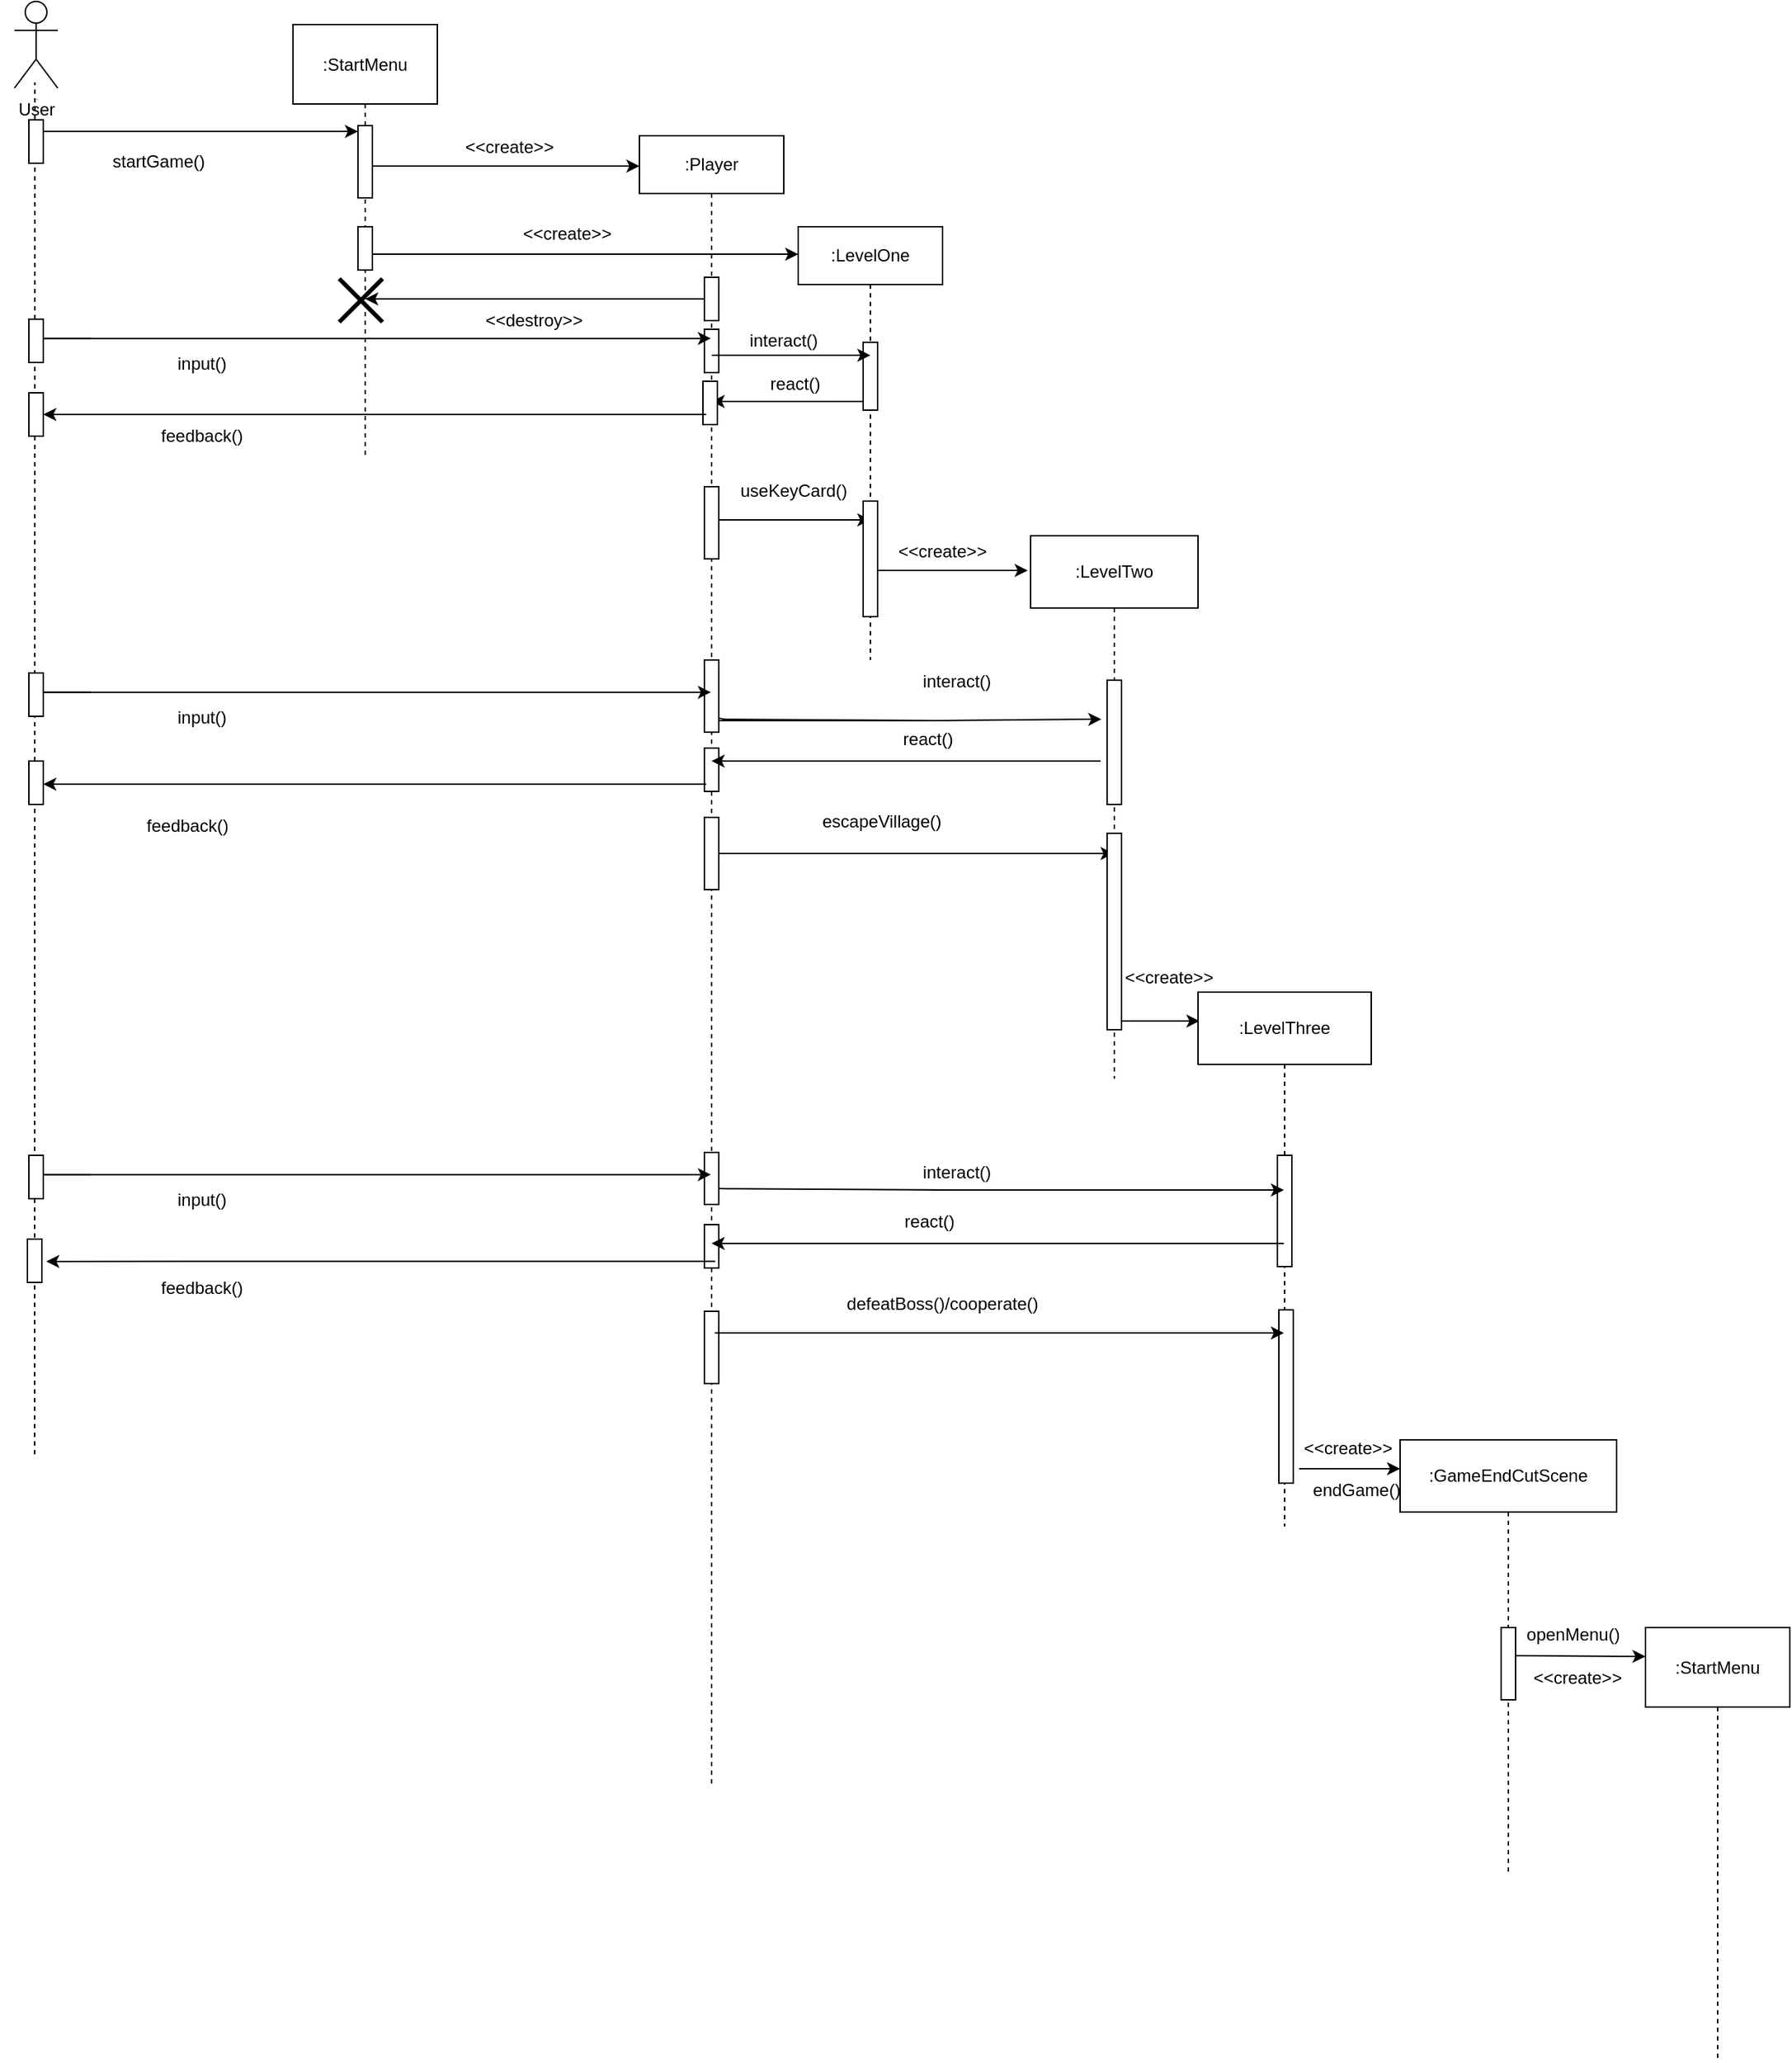 <mxfile>
    <diagram id="Ns_dv0c9cZCU2uJB2roV" name="Page-1">
        <mxGraphModel dx="2270" dy="1450" grid="1" gridSize="10" guides="1" tooltips="1" connect="1" arrows="1" fold="1" page="1" pageScale="1" pageWidth="827" pageHeight="1169" math="0" shadow="0">
            <root>
                <mxCell id="0"/>
                <mxCell id="1" parent="0"/>
                <mxCell id="2" value=":StartMenu&lt;br&gt;" style="shape=umlLifeline;perimeter=lifelinePerimeter;whiteSpace=wrap;html=1;container=1;collapsible=0;recursiveResize=0;outlineConnect=0;size=55;" parent="1" vertex="1">
                    <mxGeometry x="3" y="570" width="100" height="300" as="geometry"/>
                </mxCell>
                <mxCell id="3" value=":Player" style="shape=umlLifeline;perimeter=lifelinePerimeter;whiteSpace=wrap;html=1;container=1;collapsible=0;recursiveResize=0;outlineConnect=0;" parent="1" vertex="1">
                    <mxGeometry x="243" y="647" width="100" height="1144" as="geometry"/>
                </mxCell>
                <mxCell id="20" value="" style="endArrow=classic;html=1;" parent="3" source="9" edge="1">
                    <mxGeometry width="50" height="50" relative="1" as="geometry">
                        <mxPoint x="180" y="184" as="sourcePoint"/>
                        <mxPoint x="50" y="184" as="targetPoint"/>
                    </mxGeometry>
                </mxCell>
                <mxCell id="52" value="" style="shape=umlDestroy;whiteSpace=wrap;html=1;strokeWidth=3;" vertex="1" parent="3">
                    <mxGeometry x="-208" y="99" width="30" height="30" as="geometry"/>
                </mxCell>
                <mxCell id="59" value="" style="html=1;points=[];perimeter=orthogonalPerimeter;" vertex="1" parent="3">
                    <mxGeometry x="45" y="134" width="10" height="30" as="geometry"/>
                </mxCell>
                <mxCell id="75" value="" style="html=1;points=[];perimeter=orthogonalPerimeter;" vertex="1" parent="3">
                    <mxGeometry x="45" y="704" width="10" height="36" as="geometry"/>
                </mxCell>
                <mxCell id="77" value="" style="html=1;points=[];perimeter=orthogonalPerimeter;" vertex="1" parent="3">
                    <mxGeometry x="45" y="814" width="10" height="50" as="geometry"/>
                </mxCell>
                <mxCell id="89" value="" style="html=1;points=[];perimeter=orthogonalPerimeter;" vertex="1" parent="3">
                    <mxGeometry x="45" y="424" width="10" height="30" as="geometry"/>
                </mxCell>
                <mxCell id="90" value="" style="html=1;points=[];perimeter=orthogonalPerimeter;" vertex="1" parent="3">
                    <mxGeometry x="45" y="754" width="10" height="30" as="geometry"/>
                </mxCell>
                <mxCell id="4" value=":LevelTwo&lt;br&gt;" style="shape=umlLifeline;perimeter=lifelinePerimeter;whiteSpace=wrap;html=1;container=1;collapsible=0;recursiveResize=0;outlineConnect=0;size=50;" parent="1" vertex="1">
                    <mxGeometry x="514" y="924" width="116" height="376" as="geometry"/>
                </mxCell>
                <mxCell id="23" value="" style="endArrow=classic;html=1;" parent="4" target="3" edge="1">
                    <mxGeometry width="50" height="50" relative="1" as="geometry">
                        <mxPoint x="48.5" y="156" as="sourcePoint"/>
                        <mxPoint x="-61" y="156" as="targetPoint"/>
                    </mxGeometry>
                </mxCell>
                <mxCell id="31" value="&amp;lt;&amp;lt;create&amp;gt;&amp;gt;&lt;br&gt;" style="text;html=1;strokeColor=none;fillColor=none;align=center;verticalAlign=middle;whiteSpace=wrap;rounded=0;" parent="4" vertex="1">
                    <mxGeometry x="66" y="291" width="60" height="30" as="geometry"/>
                </mxCell>
                <mxCell id="38" value="" style="endArrow=classic;html=1;" edge="1" parent="4">
                    <mxGeometry width="50" height="50" relative="1" as="geometry">
                        <mxPoint x="57" y="336" as="sourcePoint"/>
                        <mxPoint x="117" y="336" as="targetPoint"/>
                    </mxGeometry>
                </mxCell>
                <mxCell id="70" value="" style="html=1;points=[];perimeter=orthogonalPerimeter;" vertex="1" parent="4">
                    <mxGeometry x="53" y="100" width="10" height="86" as="geometry"/>
                </mxCell>
                <mxCell id="5" value=":LevelThree&lt;br&gt;" style="shape=umlLifeline;perimeter=lifelinePerimeter;whiteSpace=wrap;html=1;container=1;collapsible=0;recursiveResize=0;outlineConnect=0;size=50;" parent="1" vertex="1">
                    <mxGeometry x="630" y="1240" width="120" height="370" as="geometry"/>
                </mxCell>
                <mxCell id="45" value="endGame()" style="text;html=1;strokeColor=none;fillColor=none;align=center;verticalAlign=middle;whiteSpace=wrap;rounded=0;" vertex="1" parent="5">
                    <mxGeometry x="80" y="330" width="60" height="30" as="geometry"/>
                </mxCell>
                <mxCell id="76" value="" style="html=1;points=[];perimeter=orthogonalPerimeter;" vertex="1" parent="5">
                    <mxGeometry x="55" y="113" width="10" height="77" as="geometry"/>
                </mxCell>
                <mxCell id="78" value="" style="html=1;points=[];perimeter=orthogonalPerimeter;" vertex="1" parent="5">
                    <mxGeometry x="56" y="220" width="10" height="120" as="geometry"/>
                </mxCell>
                <mxCell id="7" value="" style="endArrow=classic;html=1;startArrow=none;" parent="1" edge="1" source="54">
                    <mxGeometry width="50" height="50" relative="1" as="geometry">
                        <mxPoint x="52.5" y="668" as="sourcePoint"/>
                        <mxPoint x="243" y="668" as="targetPoint"/>
                        <Array as="points">
                            <mxPoint x="143" y="668"/>
                        </Array>
                    </mxGeometry>
                </mxCell>
                <mxCell id="8" value="&amp;lt;&amp;lt;create&amp;gt;&amp;gt;&lt;br&gt;" style="text;html=1;strokeColor=none;fillColor=none;align=center;verticalAlign=middle;whiteSpace=wrap;rounded=0;" parent="1" vertex="1">
                    <mxGeometry x="123" y="640" width="60" height="30" as="geometry"/>
                </mxCell>
                <mxCell id="9" value=":LevelOne" style="shape=umlLifeline;perimeter=lifelinePerimeter;whiteSpace=wrap;html=1;container=1;collapsible=0;recursiveResize=0;outlineConnect=0;" parent="1" vertex="1">
                    <mxGeometry x="353" y="710" width="100" height="300" as="geometry"/>
                </mxCell>
                <mxCell id="63" value="" style="html=1;points=[];perimeter=orthogonalPerimeter;" vertex="1" parent="9">
                    <mxGeometry x="45" y="80" width="10" height="47" as="geometry"/>
                </mxCell>
                <mxCell id="10" value="" style="endArrow=classic;html=1;startArrow=none;" parent="1" edge="1" source="53">
                    <mxGeometry width="50" height="50" relative="1" as="geometry">
                        <mxPoint x="52.5" y="729" as="sourcePoint"/>
                        <mxPoint x="353" y="729" as="targetPoint"/>
                    </mxGeometry>
                </mxCell>
                <mxCell id="11" value="&amp;lt;&amp;lt;create&amp;gt;&amp;gt;&lt;br&gt;" style="text;html=1;strokeColor=none;fillColor=none;align=center;verticalAlign=middle;whiteSpace=wrap;rounded=0;" parent="1" vertex="1">
                    <mxGeometry x="163" y="700" width="60" height="30" as="geometry"/>
                </mxCell>
                <mxCell id="12" value="" style="endArrow=classic;html=1;startArrow=none;exitX=0.25;exitY=1;exitDx=0;exitDy=0;" parent="1" edge="1">
                    <mxGeometry width="50" height="50" relative="1" as="geometry">
                        <mxPoint x="328" y="799" as="sourcePoint"/>
                        <mxPoint x="403" y="799" as="targetPoint"/>
                    </mxGeometry>
                </mxCell>
                <mxCell id="14" value="" style="endArrow=none;html=1;" parent="1" edge="1">
                    <mxGeometry width="50" height="50" relative="1" as="geometry">
                        <mxPoint x="293.233" y="799" as="sourcePoint"/>
                        <mxPoint x="341.311" y="799" as="targetPoint"/>
                    </mxGeometry>
                </mxCell>
                <mxCell id="13" value="interact()&lt;br&gt;" style="text;html=1;strokeColor=none;fillColor=none;align=center;verticalAlign=middle;whiteSpace=wrap;rounded=0;" parent="1" vertex="1">
                    <mxGeometry x="313" y="774" width="60" height="30" as="geometry"/>
                </mxCell>
                <mxCell id="15" value="" style="endArrow=classic;html=1;startArrow=none;" parent="1" edge="1" source="64">
                    <mxGeometry width="50" height="50" relative="1" as="geometry">
                        <mxPoint x="292.5" y="913" as="sourcePoint"/>
                        <mxPoint x="403" y="913" as="targetPoint"/>
                    </mxGeometry>
                </mxCell>
                <mxCell id="16" value="useKeyCard()" style="text;html=1;strokeColor=none;fillColor=none;align=center;verticalAlign=middle;whiteSpace=wrap;rounded=0;" parent="1" vertex="1">
                    <mxGeometry x="320" y="878" width="60" height="30" as="geometry"/>
                </mxCell>
                <mxCell id="18" value="" style="endArrow=classic;html=1;startArrow=none;" parent="1" edge="1" source="66">
                    <mxGeometry width="50" height="50" relative="1" as="geometry">
                        <mxPoint x="401.5" y="948" as="sourcePoint"/>
                        <mxPoint x="512" y="948" as="targetPoint"/>
                    </mxGeometry>
                </mxCell>
                <mxCell id="21" value="react()" style="text;html=1;strokeColor=none;fillColor=none;align=center;verticalAlign=middle;whiteSpace=wrap;rounded=0;" parent="1" vertex="1">
                    <mxGeometry x="321" y="804" width="60" height="30" as="geometry"/>
                </mxCell>
                <mxCell id="22" value="&amp;lt;&amp;lt;create&amp;gt;&amp;gt;&lt;br&gt;" style="text;html=1;strokeColor=none;fillColor=none;align=center;verticalAlign=middle;whiteSpace=wrap;rounded=0;" parent="1" vertex="1">
                    <mxGeometry x="423" y="920" width="60" height="30" as="geometry"/>
                </mxCell>
                <mxCell id="24" value="" style="endArrow=classic;html=1;startArrow=none;" parent="1" edge="1">
                    <mxGeometry width="50" height="50" relative="1" as="geometry">
                        <mxPoint x="293" y="1031.0" as="sourcePoint"/>
                        <mxPoint x="563" y="1051" as="targetPoint"/>
                        <Array as="points">
                            <mxPoint x="293" y="1051"/>
                            <mxPoint x="449" y="1052"/>
                        </Array>
                    </mxGeometry>
                </mxCell>
                <mxCell id="26" value="interact()&lt;br&gt;" style="text;html=1;strokeColor=none;fillColor=none;align=center;verticalAlign=middle;whiteSpace=wrap;rounded=0;" parent="1" vertex="1">
                    <mxGeometry x="433" y="1010" width="60" height="30" as="geometry"/>
                </mxCell>
                <mxCell id="27" value="" style="endArrow=classic;html=1;startArrow=none;" parent="1" target="4" edge="1" source="71">
                    <mxGeometry width="50" height="50" relative="1" as="geometry">
                        <mxPoint x="294.75" y="1142" as="sourcePoint"/>
                        <mxPoint x="405.25" y="1142" as="targetPoint"/>
                    </mxGeometry>
                </mxCell>
                <mxCell id="28" value="escapeVillage()&lt;br&gt;" style="text;html=1;strokeColor=none;fillColor=none;align=center;verticalAlign=middle;whiteSpace=wrap;rounded=0;" parent="1" vertex="1">
                    <mxGeometry x="381" y="1107" width="60" height="30" as="geometry"/>
                </mxCell>
                <mxCell id="29" value="react()" style="text;html=1;strokeColor=none;fillColor=none;align=center;verticalAlign=middle;whiteSpace=wrap;rounded=0;" parent="1" vertex="1">
                    <mxGeometry x="413" y="1050" width="60" height="30" as="geometry"/>
                </mxCell>
                <mxCell id="32" value="" style="endArrow=classic;html=1;" parent="1" source="5" edge="1">
                    <mxGeometry width="50" height="50" relative="1" as="geometry">
                        <mxPoint x="563" y="1414" as="sourcePoint"/>
                        <mxPoint x="293" y="1414" as="targetPoint"/>
                    </mxGeometry>
                </mxCell>
                <mxCell id="33" value="" style="endArrow=classic;html=1;startArrow=none;" parent="1" edge="1">
                    <mxGeometry width="50" height="50" relative="1" as="geometry">
                        <mxPoint x="450" y="1377" as="sourcePoint"/>
                        <mxPoint x="689.5" y="1377" as="targetPoint"/>
                        <Array as="points">
                            <mxPoint x="293.5" y="1376"/>
                            <mxPoint x="449.5" y="1377"/>
                        </Array>
                    </mxGeometry>
                </mxCell>
                <mxCell id="34" value="interact()&lt;br&gt;" style="text;html=1;strokeColor=none;fillColor=none;align=center;verticalAlign=middle;whiteSpace=wrap;rounded=0;" parent="1" vertex="1">
                    <mxGeometry x="432.5" y="1350" width="60" height="30" as="geometry"/>
                </mxCell>
                <mxCell id="35" value="" style="endArrow=classic;html=1;" parent="1" target="5" edge="1">
                    <mxGeometry width="50" height="50" relative="1" as="geometry">
                        <mxPoint x="295.25" y="1476" as="sourcePoint"/>
                        <mxPoint x="564" y="1476" as="targetPoint"/>
                    </mxGeometry>
                </mxCell>
                <mxCell id="36" value="defeatBoss()/cooperate()&lt;br&gt;" style="text;html=1;strokeColor=none;fillColor=none;align=center;verticalAlign=middle;whiteSpace=wrap;rounded=0;" parent="1" vertex="1">
                    <mxGeometry x="423" y="1441" width="60" height="30" as="geometry"/>
                </mxCell>
                <mxCell id="37" value="react()" style="text;html=1;strokeColor=none;fillColor=none;align=center;verticalAlign=middle;whiteSpace=wrap;rounded=0;" parent="1" vertex="1">
                    <mxGeometry x="413.5" y="1384" width="60" height="30" as="geometry"/>
                </mxCell>
                <mxCell id="39" value=":GameEndCutScene&lt;br&gt;" style="shape=umlLifeline;perimeter=lifelinePerimeter;whiteSpace=wrap;html=1;container=1;collapsible=0;recursiveResize=0;outlineConnect=0;size=50;" vertex="1" parent="1">
                    <mxGeometry x="770" y="1550" width="150" height="300" as="geometry"/>
                </mxCell>
                <mxCell id="47" value="" style="endArrow=classic;html=1;" edge="1" parent="39">
                    <mxGeometry width="50" height="50" relative="1" as="geometry">
                        <mxPoint x="70.004" y="149.41" as="sourcePoint"/>
                        <mxPoint x="170" y="150" as="targetPoint"/>
                    </mxGeometry>
                </mxCell>
                <mxCell id="48" value="openMenu()" style="text;html=1;strokeColor=none;fillColor=none;align=center;verticalAlign=middle;whiteSpace=wrap;rounded=0;" vertex="1" parent="39">
                    <mxGeometry x="90" y="120" width="60" height="30" as="geometry"/>
                </mxCell>
                <mxCell id="79" value="" style="html=1;points=[];perimeter=orthogonalPerimeter;" vertex="1" parent="39">
                    <mxGeometry x="70" y="130" width="10" height="50" as="geometry"/>
                </mxCell>
                <mxCell id="40" value="" style="endArrow=classic;html=1;" edge="1" parent="1">
                    <mxGeometry width="50" height="50" relative="1" as="geometry">
                        <mxPoint x="700" y="1570" as="sourcePoint"/>
                        <mxPoint x="770" y="1570" as="targetPoint"/>
                    </mxGeometry>
                </mxCell>
                <mxCell id="42" value="&amp;lt;&amp;lt;destroy&amp;gt;&amp;gt;" style="text;html=1;strokeColor=none;fillColor=none;align=center;verticalAlign=middle;whiteSpace=wrap;rounded=0;" vertex="1" parent="1">
                    <mxGeometry x="140" y="760" width="60" height="30" as="geometry"/>
                </mxCell>
                <mxCell id="44" value=":StartMenu&lt;br&gt;" style="shape=umlLifeline;perimeter=lifelinePerimeter;whiteSpace=wrap;html=1;container=1;collapsible=0;recursiveResize=0;outlineConnect=0;size=55;" vertex="1" parent="1">
                    <mxGeometry x="940" y="1680" width="100" height="300" as="geometry"/>
                </mxCell>
                <mxCell id="41" value="" style="endArrow=classic;html=1;startArrow=none;" edge="1" parent="1" source="56" target="2">
                    <mxGeometry width="50" height="50" relative="1" as="geometry">
                        <mxPoint x="290" y="760" as="sourcePoint"/>
                        <mxPoint x="230" y="760" as="targetPoint"/>
                        <Array as="points">
                            <mxPoint x="60" y="760"/>
                        </Array>
                    </mxGeometry>
                </mxCell>
                <mxCell id="55" value="" style="endArrow=none;html=1;" edge="1" parent="1" target="54">
                    <mxGeometry width="50" height="50" relative="1" as="geometry">
                        <mxPoint x="52.5" y="668" as="sourcePoint"/>
                        <mxPoint x="243" y="668" as="targetPoint"/>
                        <Array as="points"/>
                    </mxGeometry>
                </mxCell>
                <mxCell id="54" value="" style="html=1;points=[];perimeter=orthogonalPerimeter;" vertex="1" parent="1">
                    <mxGeometry x="48" y="640" width="10" height="50" as="geometry"/>
                </mxCell>
                <mxCell id="57" value="" style="endArrow=none;html=1;" edge="1" parent="1" target="53">
                    <mxGeometry width="50" height="50" relative="1" as="geometry">
                        <mxPoint x="52.5" y="729" as="sourcePoint"/>
                        <mxPoint x="353" y="729" as="targetPoint"/>
                    </mxGeometry>
                </mxCell>
                <mxCell id="53" value="" style="html=1;points=[];perimeter=orthogonalPerimeter;" vertex="1" parent="1">
                    <mxGeometry x="48" y="710" width="10" height="30" as="geometry"/>
                </mxCell>
                <mxCell id="58" value="" style="endArrow=none;html=1;startArrow=none;" edge="1" parent="1" source="3" target="56">
                    <mxGeometry width="50" height="50" relative="1" as="geometry">
                        <mxPoint x="292.5" y="760.0" as="sourcePoint"/>
                        <mxPoint x="51.833" y="760.0" as="targetPoint"/>
                        <Array as="points"/>
                    </mxGeometry>
                </mxCell>
                <mxCell id="56" value="" style="html=1;points=[];perimeter=orthogonalPerimeter;" vertex="1" parent="1">
                    <mxGeometry x="288" y="745" width="10" height="30" as="geometry"/>
                </mxCell>
                <mxCell id="65" value="" style="endArrow=none;html=1;" edge="1" parent="1" target="64">
                    <mxGeometry width="50" height="50" relative="1" as="geometry">
                        <mxPoint x="292.5" y="913" as="sourcePoint"/>
                        <mxPoint x="403" y="913" as="targetPoint"/>
                    </mxGeometry>
                </mxCell>
                <mxCell id="64" value="" style="html=1;points=[];perimeter=orthogonalPerimeter;" vertex="1" parent="1">
                    <mxGeometry x="288" y="890" width="10" height="50" as="geometry"/>
                </mxCell>
                <mxCell id="67" value="" style="endArrow=none;html=1;" edge="1" parent="1" target="66">
                    <mxGeometry width="50" height="50" relative="1" as="geometry">
                        <mxPoint x="401.5" y="948" as="sourcePoint"/>
                        <mxPoint x="512" y="948" as="targetPoint"/>
                    </mxGeometry>
                </mxCell>
                <mxCell id="66" value="" style="html=1;points=[];perimeter=orthogonalPerimeter;" vertex="1" parent="1">
                    <mxGeometry x="398" y="900" width="10" height="80" as="geometry"/>
                </mxCell>
                <mxCell id="69" value="" style="endArrow=none;html=1;startArrow=none;" edge="1" parent="1">
                    <mxGeometry width="50" height="50" relative="1" as="geometry">
                        <mxPoint x="449.5" y="1052" as="sourcePoint"/>
                        <mxPoint x="298" y="1052" as="targetPoint"/>
                        <Array as="points"/>
                    </mxGeometry>
                </mxCell>
                <mxCell id="68" value="" style="html=1;points=[];perimeter=orthogonalPerimeter;" vertex="1" parent="1">
                    <mxGeometry x="288" y="1010" width="10" height="50" as="geometry"/>
                </mxCell>
                <mxCell id="72" value="" style="endArrow=none;html=1;" edge="1" parent="1" target="71">
                    <mxGeometry width="50" height="50" relative="1" as="geometry">
                        <mxPoint x="294.75" y="1142" as="sourcePoint"/>
                        <mxPoint x="571.5" y="1142" as="targetPoint"/>
                    </mxGeometry>
                </mxCell>
                <mxCell id="71" value="" style="html=1;points=[];perimeter=orthogonalPerimeter;" vertex="1" parent="1">
                    <mxGeometry x="288" y="1119" width="10" height="50" as="geometry"/>
                </mxCell>
                <mxCell id="73" value="" style="html=1;points=[];perimeter=orthogonalPerimeter;" vertex="1" parent="1">
                    <mxGeometry x="567" y="1130" width="10" height="136" as="geometry"/>
                </mxCell>
                <mxCell id="85" value="&amp;lt;&amp;lt;create&amp;gt;&amp;gt;&lt;br&gt;" style="text;html=1;strokeColor=none;fillColor=none;align=center;verticalAlign=middle;whiteSpace=wrap;rounded=0;" vertex="1" parent="1">
                    <mxGeometry x="704" y="1541" width="60" height="30" as="geometry"/>
                </mxCell>
                <mxCell id="86" value="&amp;lt;&amp;lt;create&amp;gt;&amp;gt;&lt;br&gt;" style="text;html=1;strokeColor=none;fillColor=none;align=center;verticalAlign=middle;whiteSpace=wrap;rounded=0;" vertex="1" parent="1">
                    <mxGeometry x="863" y="1700" width="60" height="30" as="geometry"/>
                </mxCell>
                <mxCell id="88" value="" style="html=1;points=[];perimeter=orthogonalPerimeter;" vertex="1" parent="1">
                    <mxGeometry x="287" y="817" width="10" height="30" as="geometry"/>
                </mxCell>
                <mxCell id="94" value="User&lt;br&gt;" style="text;html=1;align=center;verticalAlign=middle;resizable=0;points=[];autosize=1;strokeColor=none;fillColor=none;" vertex="1" parent="1">
                    <mxGeometry x="-200" y="614" width="50" height="30" as="geometry"/>
                </mxCell>
                <mxCell id="95" value="Actor" style="shape=umlActor;verticalLabelPosition=bottom;verticalAlign=top;html=1;outlineConnect=0;fontSize=1;" vertex="1" parent="1">
                    <mxGeometry x="-190" y="554" width="30" height="60" as="geometry"/>
                </mxCell>
                <mxCell id="96" value="" style="endArrow=none;dashed=1;html=1;fontSize=1;" edge="1" parent="1">
                    <mxGeometry width="50" height="50" relative="1" as="geometry">
                        <mxPoint x="-176" y="1560" as="sourcePoint"/>
                        <mxPoint x="-175.83" y="610" as="targetPoint"/>
                    </mxGeometry>
                </mxCell>
                <mxCell id="97" value="" style="endArrow=classic;html=1;startArrow=none;arcSize=25;" edge="1" parent="1" source="104">
                    <mxGeometry width="50" height="50" relative="1" as="geometry">
                        <mxPoint x="-137.0" y="644" as="sourcePoint"/>
                        <mxPoint x="48.0" y="644" as="targetPoint"/>
                        <Array as="points">
                            <mxPoint x="-180" y="644"/>
                        </Array>
                    </mxGeometry>
                </mxCell>
                <mxCell id="99" value="startGame()" style="text;html=1;strokeColor=none;fillColor=none;align=center;verticalAlign=middle;whiteSpace=wrap;rounded=0;" vertex="1" parent="1">
                    <mxGeometry x="-120" y="650" width="60" height="30" as="geometry"/>
                </mxCell>
                <mxCell id="100" value="" style="endArrow=classic;html=1;startArrow=none;arcSize=25;" edge="1" parent="1" source="106">
                    <mxGeometry width="50" height="50" relative="1" as="geometry">
                        <mxPoint x="-137.0" y="787.33" as="sourcePoint"/>
                        <mxPoint x="292.5" y="787.33" as="targetPoint"/>
                        <Array as="points">
                            <mxPoint x="-180" y="787.33"/>
                        </Array>
                    </mxGeometry>
                </mxCell>
                <mxCell id="101" value="input()" style="text;html=1;strokeColor=none;fillColor=none;align=center;verticalAlign=middle;whiteSpace=wrap;rounded=0;" vertex="1" parent="1">
                    <mxGeometry x="-90" y="790" width="60" height="30" as="geometry"/>
                </mxCell>
                <mxCell id="105" value="" style="endArrow=none;html=1;startArrow=none;arcSize=25;" edge="1" parent="1" target="104">
                    <mxGeometry width="50" height="50" relative="1" as="geometry">
                        <mxPoint x="-137.0" y="644" as="sourcePoint"/>
                        <mxPoint x="48.0" y="644" as="targetPoint"/>
                        <Array as="points"/>
                    </mxGeometry>
                </mxCell>
                <mxCell id="104" value="" style="html=1;points=[];perimeter=orthogonalPerimeter;" vertex="1" parent="1">
                    <mxGeometry x="-180" y="636" width="10" height="30" as="geometry"/>
                </mxCell>
                <mxCell id="107" value="" style="endArrow=none;html=1;startArrow=none;arcSize=25;" edge="1" parent="1" target="106">
                    <mxGeometry width="50" height="50" relative="1" as="geometry">
                        <mxPoint x="-137.0" y="787.33" as="sourcePoint"/>
                        <mxPoint x="292.5" y="787.33" as="targetPoint"/>
                        <Array as="points"/>
                    </mxGeometry>
                </mxCell>
                <mxCell id="106" value="" style="html=1;points=[];perimeter=orthogonalPerimeter;" vertex="1" parent="1">
                    <mxGeometry x="-180" y="774" width="10" height="30" as="geometry"/>
                </mxCell>
                <mxCell id="108" value="" style="endArrow=classic;html=1;startArrow=none;arcSize=25;" edge="1" parent="1">
                    <mxGeometry width="50" height="50" relative="1" as="geometry">
                        <mxPoint x="289.25" y="840.0" as="sourcePoint"/>
                        <mxPoint x="-170" y="840" as="targetPoint"/>
                        <Array as="points"/>
                    </mxGeometry>
                </mxCell>
                <mxCell id="109" value="feedback()" style="text;html=1;strokeColor=none;fillColor=none;align=center;verticalAlign=middle;whiteSpace=wrap;rounded=0;" vertex="1" parent="1">
                    <mxGeometry x="-90" y="840" width="60" height="30" as="geometry"/>
                </mxCell>
                <mxCell id="111" value="" style="html=1;points=[];perimeter=orthogonalPerimeter;" vertex="1" parent="1">
                    <mxGeometry x="-180" y="825" width="10" height="30" as="geometry"/>
                </mxCell>
                <mxCell id="113" value="" style="endArrow=classic;html=1;startArrow=none;arcSize=25;" edge="1" parent="1" source="116">
                    <mxGeometry width="50" height="50" relative="1" as="geometry">
                        <mxPoint x="-137.0" y="1032.33" as="sourcePoint"/>
                        <mxPoint x="292.5" y="1032.33" as="targetPoint"/>
                        <Array as="points">
                            <mxPoint x="-180" y="1032.33"/>
                        </Array>
                    </mxGeometry>
                </mxCell>
                <mxCell id="114" value="input()" style="text;html=1;strokeColor=none;fillColor=none;align=center;verticalAlign=middle;whiteSpace=wrap;rounded=0;" vertex="1" parent="1">
                    <mxGeometry x="-90" y="1035" width="60" height="30" as="geometry"/>
                </mxCell>
                <mxCell id="115" value="" style="endArrow=none;html=1;startArrow=none;arcSize=25;" edge="1" parent="1" target="116">
                    <mxGeometry width="50" height="50" relative="1" as="geometry">
                        <mxPoint x="-137.0" y="1032.33" as="sourcePoint"/>
                        <mxPoint x="292.5" y="1032.33" as="targetPoint"/>
                        <Array as="points"/>
                    </mxGeometry>
                </mxCell>
                <mxCell id="116" value="" style="html=1;points=[];perimeter=orthogonalPerimeter;" vertex="1" parent="1">
                    <mxGeometry x="-180" y="1019" width="10" height="30" as="geometry"/>
                </mxCell>
                <mxCell id="117" value="" style="endArrow=classic;html=1;startArrow=none;arcSize=25;" edge="1" parent="1">
                    <mxGeometry width="50" height="50" relative="1" as="geometry">
                        <mxPoint x="289.25" y="1096" as="sourcePoint"/>
                        <mxPoint x="-170" y="1096" as="targetPoint"/>
                        <Array as="points"/>
                    </mxGeometry>
                </mxCell>
                <mxCell id="118" value="" style="endArrow=classic;html=1;startArrow=none;arcSize=25;" edge="1" parent="1" source="121">
                    <mxGeometry width="50" height="50" relative="1" as="geometry">
                        <mxPoint x="-137.0" y="1366.33" as="sourcePoint"/>
                        <mxPoint x="292.5" y="1366.33" as="targetPoint"/>
                        <Array as="points">
                            <mxPoint x="-180" y="1366.33"/>
                        </Array>
                    </mxGeometry>
                </mxCell>
                <mxCell id="119" value="input()" style="text;html=1;strokeColor=none;fillColor=none;align=center;verticalAlign=middle;whiteSpace=wrap;rounded=0;" vertex="1" parent="1">
                    <mxGeometry x="-90" y="1369" width="60" height="30" as="geometry"/>
                </mxCell>
                <mxCell id="120" value="" style="endArrow=none;html=1;startArrow=none;arcSize=25;" edge="1" parent="1" target="121">
                    <mxGeometry width="50" height="50" relative="1" as="geometry">
                        <mxPoint x="-137.0" y="1366.33" as="sourcePoint"/>
                        <mxPoint x="292.5" y="1366.33" as="targetPoint"/>
                        <Array as="points"/>
                    </mxGeometry>
                </mxCell>
                <mxCell id="121" value="" style="html=1;points=[];perimeter=orthogonalPerimeter;" vertex="1" parent="1">
                    <mxGeometry x="-180" y="1353" width="10" height="30" as="geometry"/>
                </mxCell>
                <mxCell id="122" value="" style="endArrow=classic;html=1;startArrow=none;arcSize=25;" edge="1" parent="1">
                    <mxGeometry width="50" height="50" relative="1" as="geometry">
                        <mxPoint x="-170" y="1419" as="sourcePoint"/>
                        <mxPoint x="-170" y="1419" as="targetPoint"/>
                        <Array as="points"/>
                    </mxGeometry>
                </mxCell>
                <mxCell id="128" value="" style="html=1;points=[];perimeter=orthogonalPerimeter;" vertex="1" parent="1">
                    <mxGeometry x="-180" y="1080" width="10" height="30" as="geometry"/>
                </mxCell>
                <mxCell id="133" value="" style="endArrow=classic;html=1;startArrow=none;arcSize=25;entryX=1.307;entryY=0.515;entryDx=0;entryDy=0;entryPerimeter=0;" edge="1" parent="1" target="134">
                    <mxGeometry width="50" height="50" relative="1" as="geometry">
                        <mxPoint x="295.5" y="1426.33" as="sourcePoint"/>
                        <mxPoint x="-177" y="1426.33" as="targetPoint"/>
                        <Array as="points"/>
                    </mxGeometry>
                </mxCell>
                <mxCell id="134" value="" style="html=1;points=[];perimeter=orthogonalPerimeter;" vertex="1" parent="1">
                    <mxGeometry x="-181" y="1411" width="10" height="30" as="geometry"/>
                </mxCell>
                <mxCell id="135" value="feedback()" style="text;html=1;strokeColor=none;fillColor=none;align=center;verticalAlign=middle;whiteSpace=wrap;rounded=0;" vertex="1" parent="1">
                    <mxGeometry x="-100" y="1110" width="60" height="30" as="geometry"/>
                </mxCell>
                <mxCell id="137" value="feedback()" style="text;html=1;strokeColor=none;fillColor=none;align=center;verticalAlign=middle;whiteSpace=wrap;rounded=0;" vertex="1" parent="1">
                    <mxGeometry x="-90" y="1430" width="60" height="30" as="geometry"/>
                </mxCell>
            </root>
        </mxGraphModel>
    </diagram>
</mxfile>